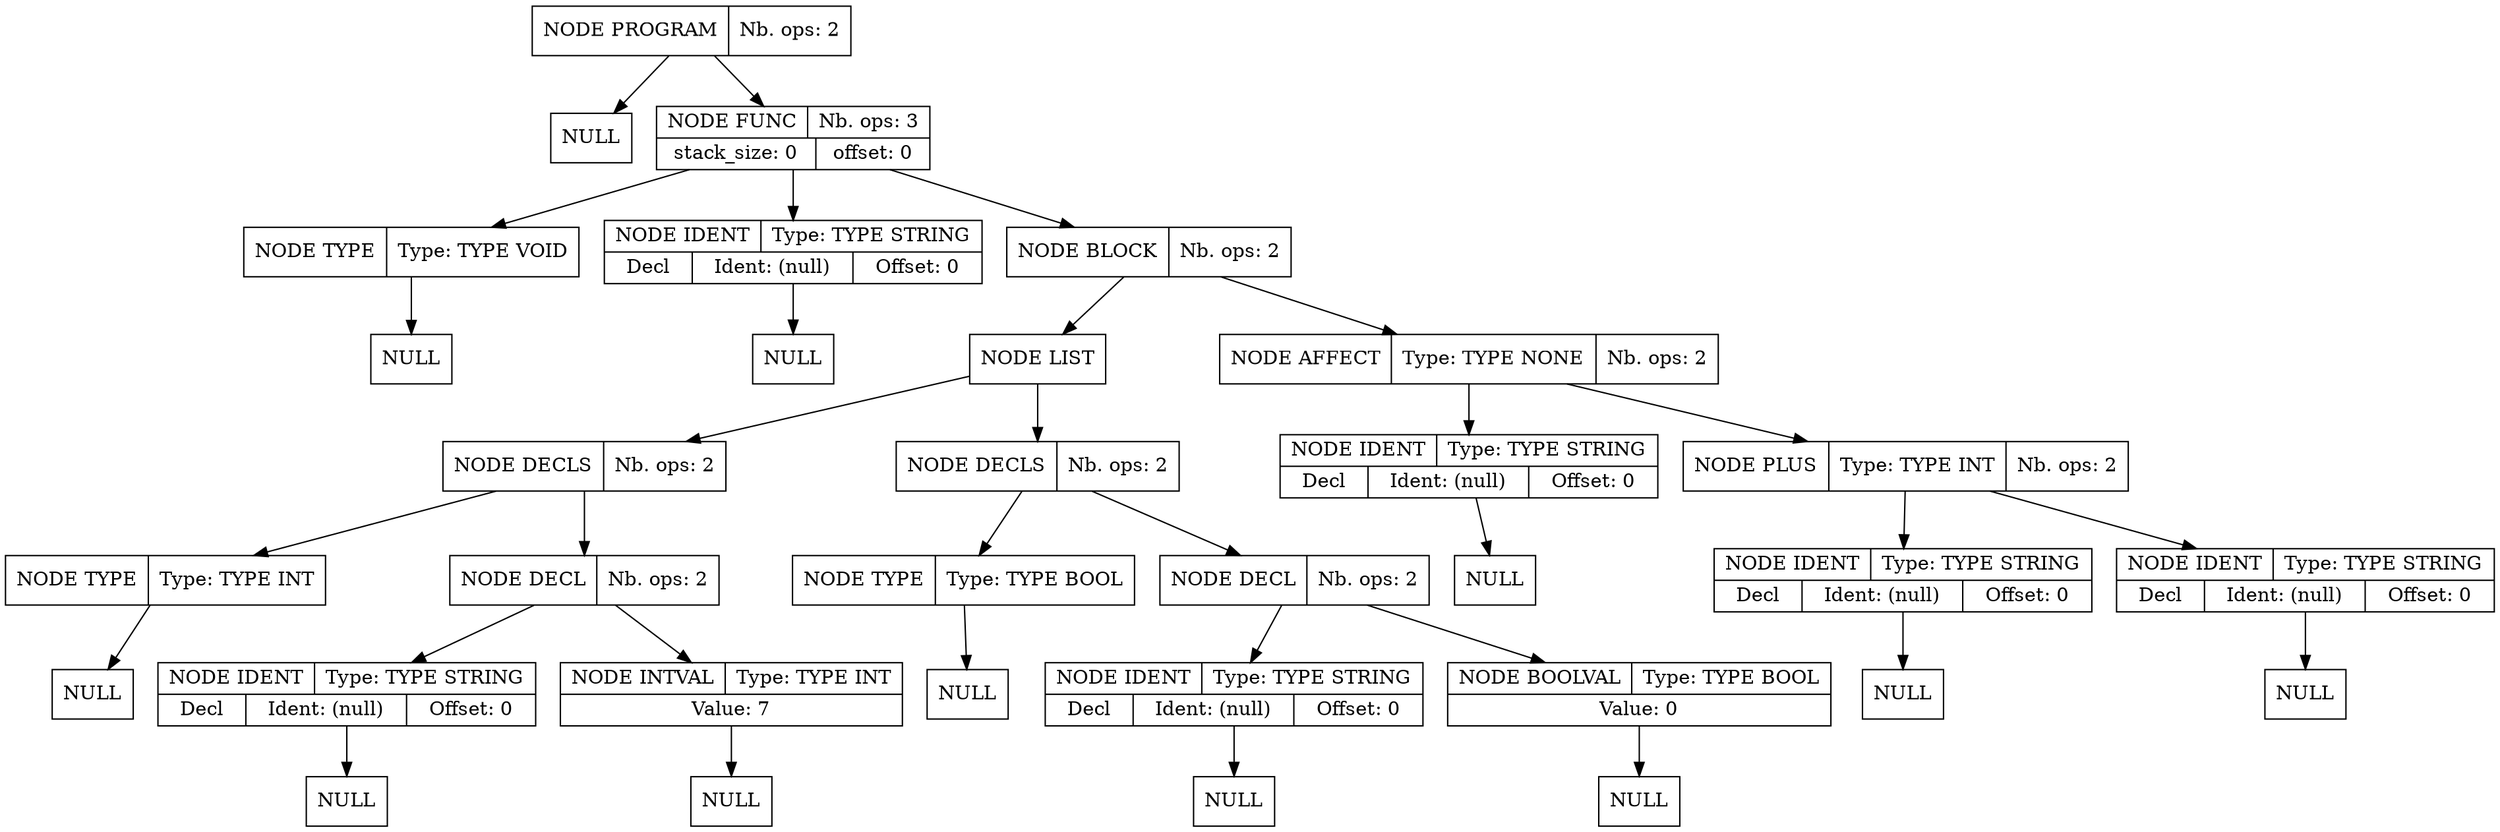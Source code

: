 digraph global_vars {
    N1 [shape=record, label="{{NODE PROGRAM|Nb. ops: 2}}"];
    N2 [shape=record, label="{{NULL}}"];
    edge[tailclip=true];
    N1 -> N2
    N3 [shape=record, label="{{NODE FUNC|Nb. ops: 3}|{stack_size: 0|offset: 0}}"];
    N4 [shape=record, label="{{NODE TYPE|Type: TYPE VOID}}"];
    N5 [shape=record, label="{{NULL}}"];
    edge[tailclip=true];
    N4 -> N5
    edge[tailclip=true];
    N3 -> N4
    N6 [shape=record, label="{{NODE IDENT|Type: TYPE STRING}|{<decl>Decl      |Ident: (null)|Offset: 0}}"];
    N7 [shape=record, label="{{NULL}}"];
    edge[tailclip=true];
    N6 -> N7
    edge[tailclip=true];
    N3 -> N6
    N8 [shape=record, label="{{NODE BLOCK|Nb. ops: 2}}"];
    N9 [shape=record, label="{{NODE LIST}}"];
    N10 [shape=record, label="{{NODE DECLS|Nb. ops: 2}}"];
    N11 [shape=record, label="{{NODE TYPE|Type: TYPE INT}}"];
    N12 [shape=record, label="{{NULL}}"];
    edge[tailclip=true];
    N11 -> N12
    edge[tailclip=true];
    N10 -> N11
    N13 [shape=record, label="{{NODE DECL|Nb. ops: 2}}"];
    N14 [shape=record, label="{{NODE IDENT|Type: TYPE STRING}|{<decl>Decl      |Ident: (null)|Offset: 0}}"];
    N15 [shape=record, label="{{NULL}}"];
    edge[tailclip=true];
    N14 -> N15
    edge[tailclip=true];
    N13 -> N14
    N16 [shape=record, label="{{NODE INTVAL|Type: TYPE INT}|{Value: 7}}"];
    N17 [shape=record, label="{{NULL}}"];
    edge[tailclip=true];
    N16 -> N17
    edge[tailclip=true];
    N13 -> N16
    edge[tailclip=true];
    N10 -> N13
    edge[tailclip=true];
    N9 -> N10
    N18 [shape=record, label="{{NODE DECLS|Nb. ops: 2}}"];
    N19 [shape=record, label="{{NODE TYPE|Type: TYPE BOOL}}"];
    N20 [shape=record, label="{{NULL}}"];
    edge[tailclip=true];
    N19 -> N20
    edge[tailclip=true];
    N18 -> N19
    N21 [shape=record, label="{{NODE DECL|Nb. ops: 2}}"];
    N22 [shape=record, label="{{NODE IDENT|Type: TYPE STRING}|{<decl>Decl      |Ident: (null)|Offset: 0}}"];
    N23 [shape=record, label="{{NULL}}"];
    edge[tailclip=true];
    N22 -> N23
    edge[tailclip=true];
    N21 -> N22
    N24 [shape=record, label="{{NODE BOOLVAL|Type: TYPE BOOL}|{Value: 0}}"];
    N25 [shape=record, label="{{NULL}}"];
    edge[tailclip=true];
    N24 -> N25
    edge[tailclip=true];
    N21 -> N24
    edge[tailclip=true];
    N18 -> N21
    edge[tailclip=true];
    N9 -> N18
    edge[tailclip=true];
    N8 -> N9
    N26 [shape=record, label="{{NODE AFFECT|Type: TYPE NONE|Nb. ops: 2}}"];
    N27 [shape=record, label="{{NODE IDENT|Type: TYPE STRING}|{<decl>Decl      |Ident: (null)|Offset: 0}}"];
    N28 [shape=record, label="{{NULL}}"];
    edge[tailclip=true];
    N27 -> N28
    edge[tailclip=true];
    N26 -> N27
    N29 [shape=record, label="{{NODE PLUS|Type: TYPE INT|Nb. ops: 2}}"];
    N30 [shape=record, label="{{NODE IDENT|Type: TYPE STRING}|{<decl>Decl      |Ident: (null)|Offset: 0}}"];
    N31 [shape=record, label="{{NULL}}"];
    edge[tailclip=true];
    N30 -> N31
    edge[tailclip=true];
    N29 -> N30
    N32 [shape=record, label="{{NODE IDENT|Type: TYPE STRING}|{<decl>Decl      |Ident: (null)|Offset: 0}}"];
    N33 [shape=record, label="{{NULL}}"];
    edge[tailclip=true];
    N32 -> N33
    edge[tailclip=true];
    N29 -> N32
    edge[tailclip=true];
    N26 -> N29
    edge[tailclip=true];
    N8 -> N26
    edge[tailclip=true];
    N3 -> N8
    edge[tailclip=true];
    N1 -> N3
}